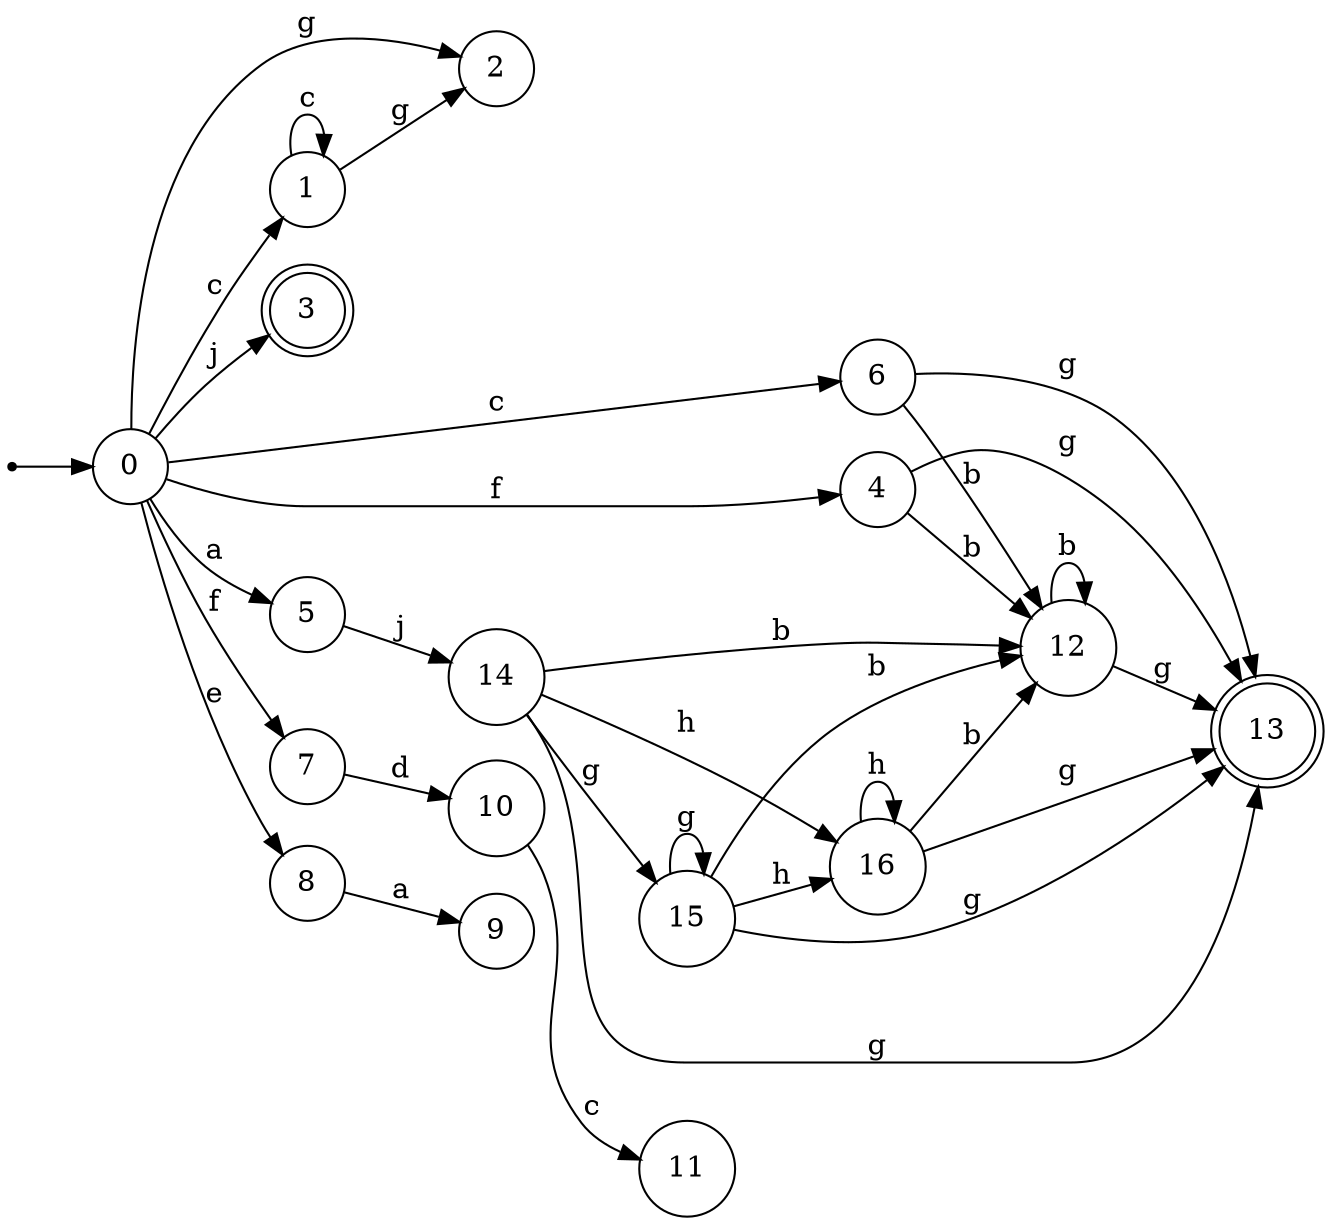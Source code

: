 digraph finite_state_machine {
rankdir=LR;
size="20,20";
node [shape = point]; "dummy0"
node [shape = circle]; "0";
"dummy0" -> "0";
node [shape = circle]; "1";
node [shape = circle]; "2";
node [shape = doublecircle]; "3";node [shape = circle]; "4";
node [shape = circle]; "5";
node [shape = circle]; "6";
node [shape = circle]; "7";
node [shape = circle]; "8";
node [shape = circle]; "9";
node [shape = circle]; "10";
node [shape = circle]; "11";
node [shape = circle]; "12";
node [shape = doublecircle]; "13";node [shape = circle]; "14";
node [shape = circle]; "15";
node [shape = circle]; "16";
"0" -> "1" [label = "c"];
 "0" -> "6" [label = "c"];
 "0" -> "2" [label = "g"];
 "0" -> "3" [label = "j"];
 "0" -> "4" [label = "f"];
 "0" -> "7" [label = "f"];
 "0" -> "5" [label = "a"];
 "0" -> "8" [label = "e"];
 "8" -> "9" [label = "a"];
 "7" -> "10" [label = "d"];
 "10" -> "11" [label = "c"];
 "6" -> "12" [label = "b"];
 "6" -> "13" [label = "g"];
 "12" -> "12" [label = "b"];
 "12" -> "13" [label = "g"];
 "5" -> "14" [label = "j"];
 "14" -> "13" [label = "g"];
 "14" -> "15" [label = "g"];
 "14" -> "16" [label = "h"];
 "14" -> "12" [label = "b"];
 "16" -> "16" [label = "h"];
 "16" -> "12" [label = "b"];
 "16" -> "13" [label = "g"];
 "15" -> "13" [label = "g"];
 "15" -> "15" [label = "g"];
 "15" -> "16" [label = "h"];
 "15" -> "12" [label = "b"];
 "4" -> "12" [label = "b"];
 "4" -> "13" [label = "g"];
 "1" -> "1" [label = "c"];
 "1" -> "2" [label = "g"];
 }
